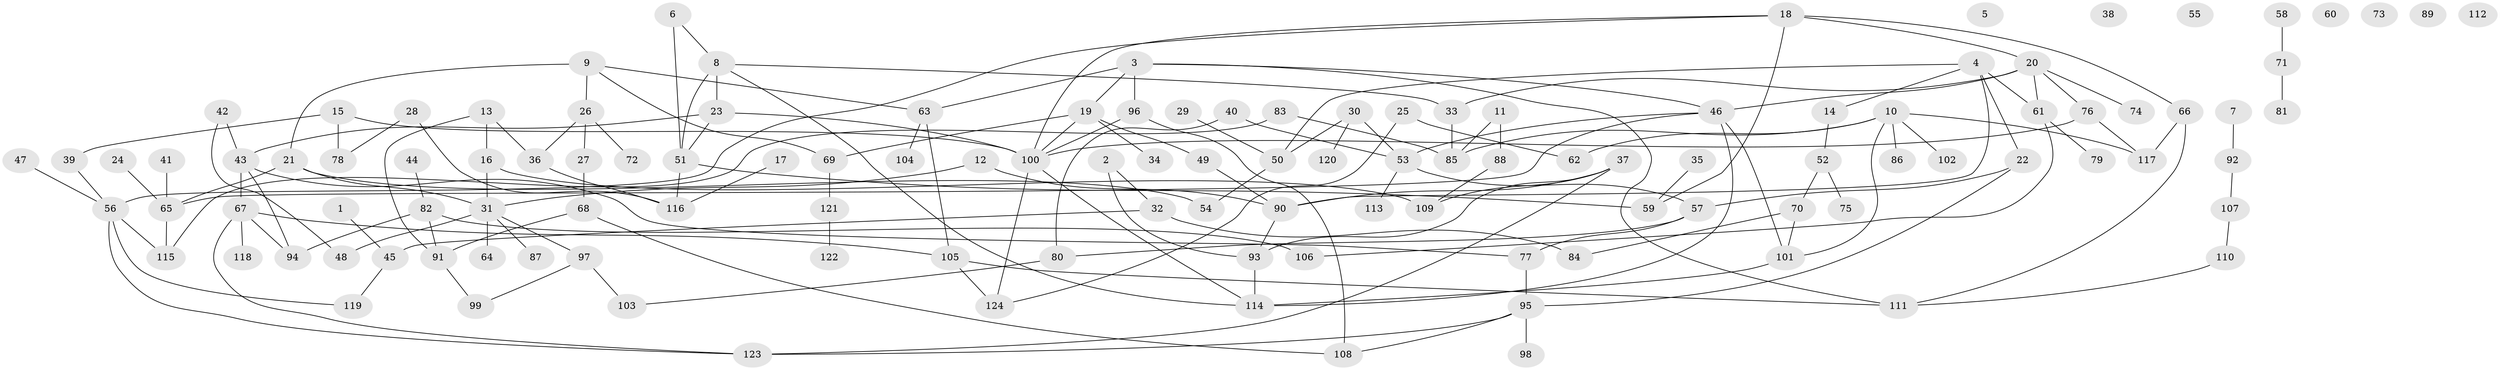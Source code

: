 // coarse degree distribution, {2: 0.14545454545454545, 3: 0.23636363636363636, 6: 0.03636363636363636, 4: 0.18181818181818182, 8: 0.01818181818181818, 5: 0.09090909090909091, 13: 0.01818181818181818, 9: 0.03636363636363636, 1: 0.21818181818181817, 11: 0.01818181818181818}
// Generated by graph-tools (version 1.1) at 2025/47/03/04/25 22:47:58]
// undirected, 124 vertices, 168 edges
graph export_dot {
  node [color=gray90,style=filled];
  1;
  2;
  3;
  4;
  5;
  6;
  7;
  8;
  9;
  10;
  11;
  12;
  13;
  14;
  15;
  16;
  17;
  18;
  19;
  20;
  21;
  22;
  23;
  24;
  25;
  26;
  27;
  28;
  29;
  30;
  31;
  32;
  33;
  34;
  35;
  36;
  37;
  38;
  39;
  40;
  41;
  42;
  43;
  44;
  45;
  46;
  47;
  48;
  49;
  50;
  51;
  52;
  53;
  54;
  55;
  56;
  57;
  58;
  59;
  60;
  61;
  62;
  63;
  64;
  65;
  66;
  67;
  68;
  69;
  70;
  71;
  72;
  73;
  74;
  75;
  76;
  77;
  78;
  79;
  80;
  81;
  82;
  83;
  84;
  85;
  86;
  87;
  88;
  89;
  90;
  91;
  92;
  93;
  94;
  95;
  96;
  97;
  98;
  99;
  100;
  101;
  102;
  103;
  104;
  105;
  106;
  107;
  108;
  109;
  110;
  111;
  112;
  113;
  114;
  115;
  116;
  117;
  118;
  119;
  120;
  121;
  122;
  123;
  124;
  1 -- 45;
  2 -- 32;
  2 -- 93;
  3 -- 19;
  3 -- 46;
  3 -- 63;
  3 -- 96;
  3 -- 111;
  4 -- 14;
  4 -- 22;
  4 -- 50;
  4 -- 61;
  4 -- 90;
  6 -- 8;
  6 -- 51;
  7 -- 92;
  8 -- 23;
  8 -- 33;
  8 -- 51;
  8 -- 114;
  9 -- 21;
  9 -- 26;
  9 -- 63;
  9 -- 69;
  10 -- 62;
  10 -- 85;
  10 -- 86;
  10 -- 101;
  10 -- 102;
  10 -- 117;
  11 -- 85;
  11 -- 88;
  12 -- 31;
  12 -- 90;
  13 -- 16;
  13 -- 36;
  13 -- 91;
  14 -- 52;
  15 -- 39;
  15 -- 78;
  15 -- 100;
  16 -- 31;
  16 -- 109;
  17 -- 116;
  18 -- 20;
  18 -- 56;
  18 -- 59;
  18 -- 66;
  18 -- 100;
  19 -- 34;
  19 -- 49;
  19 -- 69;
  19 -- 100;
  20 -- 33;
  20 -- 46;
  20 -- 61;
  20 -- 74;
  20 -- 76;
  21 -- 31;
  21 -- 54;
  21 -- 65;
  22 -- 57;
  22 -- 95;
  23 -- 43;
  23 -- 51;
  23 -- 100;
  24 -- 65;
  25 -- 62;
  25 -- 124;
  26 -- 27;
  26 -- 36;
  26 -- 72;
  27 -- 68;
  28 -- 78;
  28 -- 116;
  29 -- 50;
  30 -- 50;
  30 -- 53;
  30 -- 120;
  31 -- 48;
  31 -- 64;
  31 -- 87;
  31 -- 97;
  32 -- 45;
  32 -- 84;
  33 -- 85;
  35 -- 59;
  36 -- 116;
  37 -- 90;
  37 -- 93;
  37 -- 109;
  37 -- 123;
  39 -- 56;
  40 -- 53;
  40 -- 80;
  41 -- 65;
  42 -- 43;
  42 -- 48;
  43 -- 67;
  43 -- 77;
  43 -- 94;
  44 -- 82;
  45 -- 119;
  46 -- 53;
  46 -- 65;
  46 -- 101;
  46 -- 114;
  47 -- 56;
  49 -- 90;
  50 -- 54;
  51 -- 59;
  51 -- 116;
  52 -- 70;
  52 -- 75;
  53 -- 57;
  53 -- 113;
  56 -- 115;
  56 -- 119;
  56 -- 123;
  57 -- 77;
  57 -- 80;
  58 -- 71;
  61 -- 79;
  61 -- 106;
  63 -- 104;
  63 -- 105;
  65 -- 115;
  66 -- 111;
  66 -- 117;
  67 -- 94;
  67 -- 105;
  67 -- 118;
  67 -- 123;
  68 -- 91;
  68 -- 108;
  69 -- 121;
  70 -- 84;
  70 -- 101;
  71 -- 81;
  76 -- 100;
  76 -- 117;
  77 -- 95;
  80 -- 103;
  82 -- 91;
  82 -- 94;
  82 -- 106;
  83 -- 85;
  83 -- 115;
  88 -- 109;
  90 -- 93;
  91 -- 99;
  92 -- 107;
  93 -- 114;
  95 -- 98;
  95 -- 108;
  95 -- 123;
  96 -- 100;
  96 -- 108;
  97 -- 99;
  97 -- 103;
  100 -- 114;
  100 -- 124;
  101 -- 114;
  105 -- 111;
  105 -- 124;
  107 -- 110;
  110 -- 111;
  121 -- 122;
}
